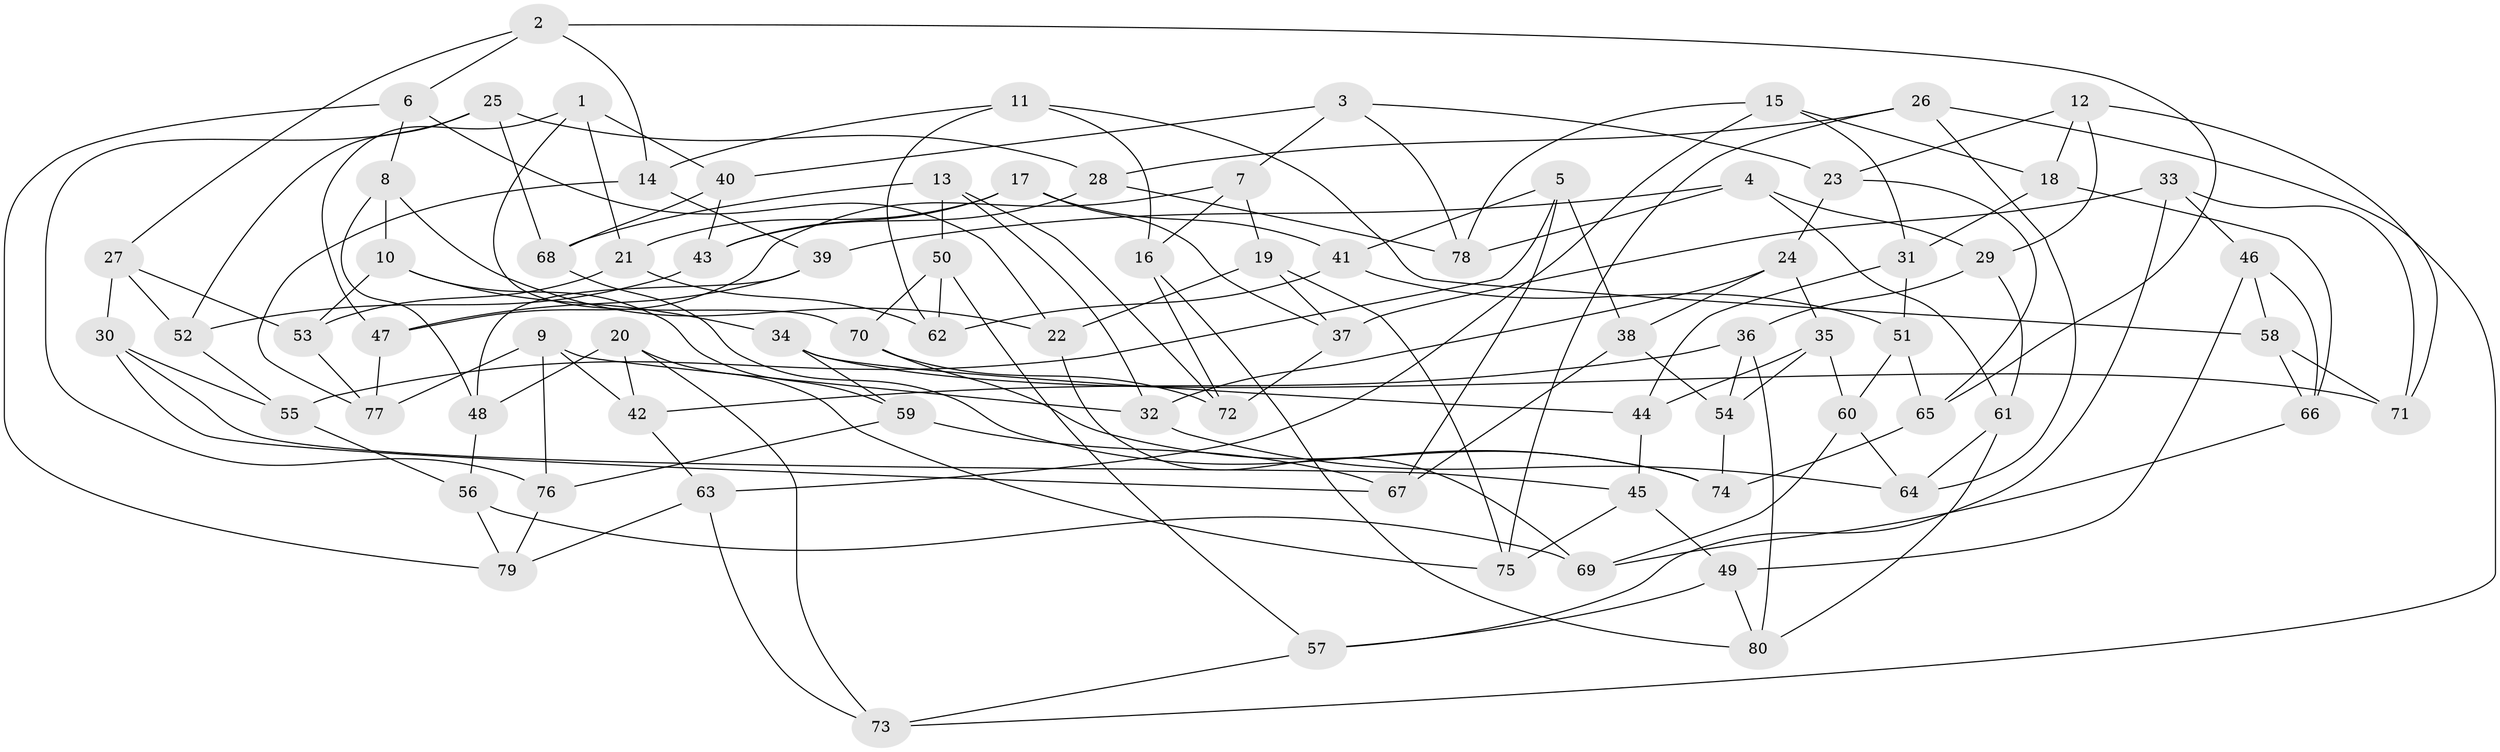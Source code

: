 // coarse degree distribution, {5: 0.16071428571428573, 4: 0.6785714285714286, 3: 0.10714285714285714, 13: 0.017857142857142856, 9: 0.017857142857142856, 7: 0.017857142857142856}
// Generated by graph-tools (version 1.1) at 2025/01/03/04/25 22:01:34]
// undirected, 80 vertices, 160 edges
graph export_dot {
graph [start="1"]
  node [color=gray90,style=filled];
  1;
  2;
  3;
  4;
  5;
  6;
  7;
  8;
  9;
  10;
  11;
  12;
  13;
  14;
  15;
  16;
  17;
  18;
  19;
  20;
  21;
  22;
  23;
  24;
  25;
  26;
  27;
  28;
  29;
  30;
  31;
  32;
  33;
  34;
  35;
  36;
  37;
  38;
  39;
  40;
  41;
  42;
  43;
  44;
  45;
  46;
  47;
  48;
  49;
  50;
  51;
  52;
  53;
  54;
  55;
  56;
  57;
  58;
  59;
  60;
  61;
  62;
  63;
  64;
  65;
  66;
  67;
  68;
  69;
  70;
  71;
  72;
  73;
  74;
  75;
  76;
  77;
  78;
  79;
  80;
  1 -- 21;
  1 -- 40;
  1 -- 70;
  1 -- 47;
  2 -- 27;
  2 -- 14;
  2 -- 6;
  2 -- 65;
  3 -- 7;
  3 -- 23;
  3 -- 40;
  3 -- 78;
  4 -- 61;
  4 -- 39;
  4 -- 78;
  4 -- 29;
  5 -- 38;
  5 -- 41;
  5 -- 55;
  5 -- 67;
  6 -- 79;
  6 -- 22;
  6 -- 8;
  7 -- 16;
  7 -- 47;
  7 -- 19;
  8 -- 10;
  8 -- 48;
  8 -- 22;
  9 -- 77;
  9 -- 76;
  9 -- 42;
  9 -- 32;
  10 -- 59;
  10 -- 53;
  10 -- 34;
  11 -- 14;
  11 -- 58;
  11 -- 62;
  11 -- 16;
  12 -- 23;
  12 -- 71;
  12 -- 18;
  12 -- 29;
  13 -- 72;
  13 -- 50;
  13 -- 68;
  13 -- 32;
  14 -- 39;
  14 -- 77;
  15 -- 78;
  15 -- 63;
  15 -- 31;
  15 -- 18;
  16 -- 72;
  16 -- 80;
  17 -- 41;
  17 -- 21;
  17 -- 37;
  17 -- 43;
  18 -- 31;
  18 -- 66;
  19 -- 75;
  19 -- 22;
  19 -- 37;
  20 -- 75;
  20 -- 48;
  20 -- 42;
  20 -- 73;
  21 -- 62;
  21 -- 53;
  22 -- 69;
  23 -- 24;
  23 -- 65;
  24 -- 38;
  24 -- 32;
  24 -- 35;
  25 -- 52;
  25 -- 68;
  25 -- 76;
  25 -- 28;
  26 -- 28;
  26 -- 73;
  26 -- 75;
  26 -- 64;
  27 -- 30;
  27 -- 53;
  27 -- 52;
  28 -- 43;
  28 -- 78;
  29 -- 36;
  29 -- 61;
  30 -- 45;
  30 -- 67;
  30 -- 55;
  31 -- 51;
  31 -- 44;
  32 -- 64;
  33 -- 37;
  33 -- 57;
  33 -- 71;
  33 -- 46;
  34 -- 59;
  34 -- 44;
  34 -- 71;
  35 -- 44;
  35 -- 54;
  35 -- 60;
  36 -- 42;
  36 -- 54;
  36 -- 80;
  37 -- 72;
  38 -- 67;
  38 -- 54;
  39 -- 48;
  39 -- 47;
  40 -- 68;
  40 -- 43;
  41 -- 51;
  41 -- 62;
  42 -- 63;
  43 -- 52;
  44 -- 45;
  45 -- 75;
  45 -- 49;
  46 -- 66;
  46 -- 58;
  46 -- 49;
  47 -- 77;
  48 -- 56;
  49 -- 57;
  49 -- 80;
  50 -- 57;
  50 -- 70;
  50 -- 62;
  51 -- 65;
  51 -- 60;
  52 -- 55;
  53 -- 77;
  54 -- 74;
  55 -- 56;
  56 -- 79;
  56 -- 69;
  57 -- 73;
  58 -- 71;
  58 -- 66;
  59 -- 67;
  59 -- 76;
  60 -- 64;
  60 -- 69;
  61 -- 80;
  61 -- 64;
  63 -- 73;
  63 -- 79;
  65 -- 74;
  66 -- 69;
  68 -- 74;
  70 -- 74;
  70 -- 72;
  76 -- 79;
}
